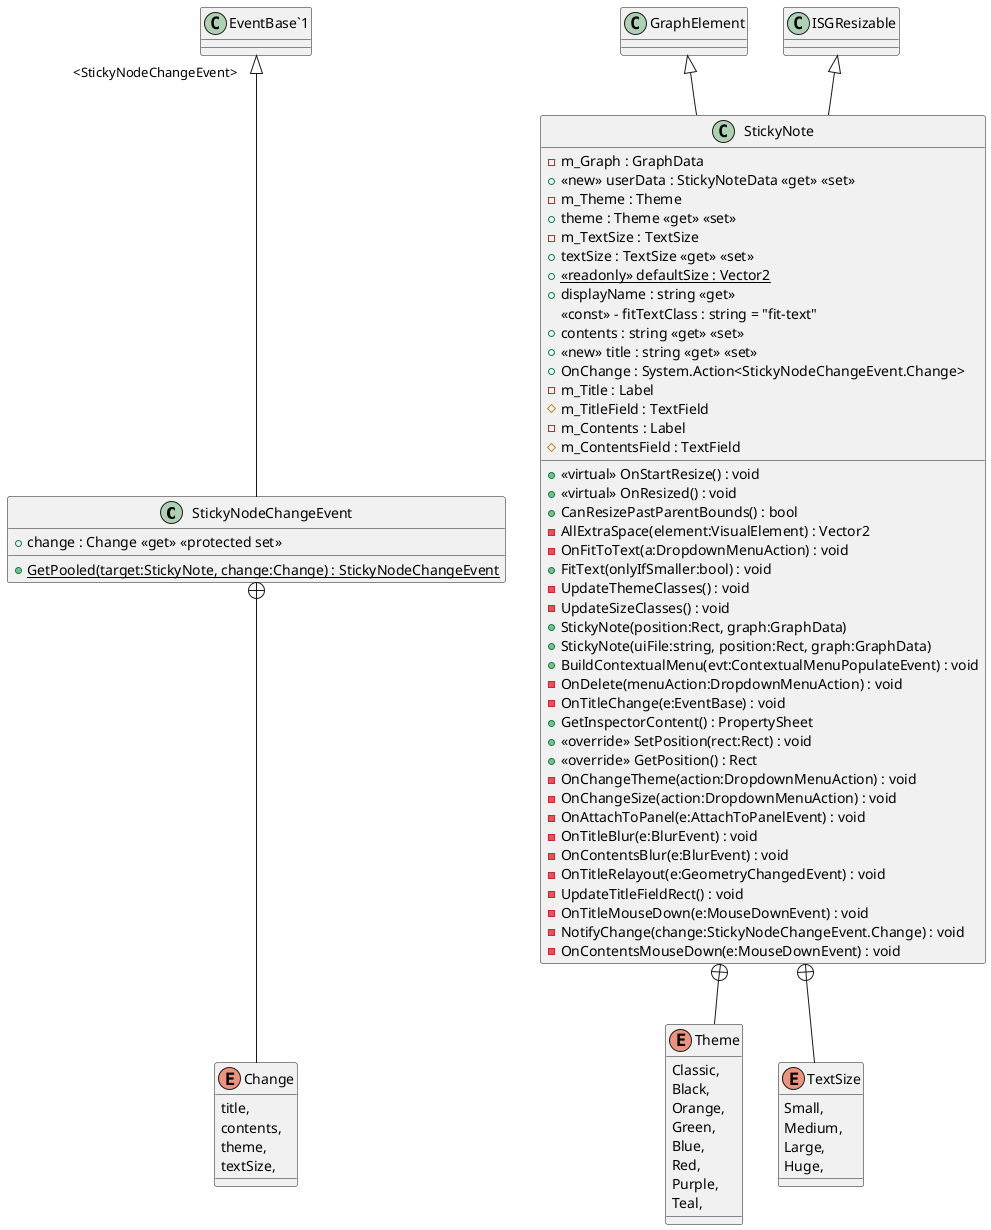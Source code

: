 @startuml
class StickyNodeChangeEvent {
    + {static} GetPooled(target:StickyNote, change:Change) : StickyNodeChangeEvent
    + change : Change <<get>> <<protected set>>
}
class StickyNote {
    - m_Graph : GraphData
    + <<new>> userData : StickyNoteData <<get>> <<set>>
    - m_Theme : Theme
    + theme : Theme <<get>> <<set>>
    - m_TextSize : TextSize
    + textSize : TextSize <<get>> <<set>>
    + <<virtual>> OnStartResize() : void
    + <<virtual>> OnResized() : void
    + CanResizePastParentBounds() : bool
    - AllExtraSpace(element:VisualElement) : Vector2
    - OnFitToText(a:DropdownMenuAction) : void
    + FitText(onlyIfSmaller:bool) : void
    - UpdateThemeClasses() : void
    - UpdateSizeClasses() : void
    + {static} <<readonly>> defaultSize : Vector2
    + StickyNote(position:Rect, graph:GraphData)
    + displayName : string <<get>>
    + StickyNote(uiFile:string, position:Rect, graph:GraphData)
    + BuildContextualMenu(evt:ContextualMenuPopulateEvent) : void
    - OnDelete(menuAction:DropdownMenuAction) : void
    - OnTitleChange(e:EventBase) : void
    + GetInspectorContent() : PropertySheet
    <<const>> - fitTextClass : string = "fit-text"
    + <<override>> SetPosition(rect:Rect) : void
    + <<override>> GetPosition() : Rect
    + contents : string <<get>> <<set>>
    + <<new>> title : string <<get>> <<set>>
    - OnChangeTheme(action:DropdownMenuAction) : void
    - OnChangeSize(action:DropdownMenuAction) : void
    - OnAttachToPanel(e:AttachToPanelEvent) : void
    - OnTitleBlur(e:BlurEvent) : void
    - OnContentsBlur(e:BlurEvent) : void
    - OnTitleRelayout(e:GeometryChangedEvent) : void
    - UpdateTitleFieldRect() : void
    - OnTitleMouseDown(e:MouseDownEvent) : void
    - NotifyChange(change:StickyNodeChangeEvent.Change) : void
    + OnChange : System.Action<StickyNodeChangeEvent.Change>
    - OnContentsMouseDown(e:MouseDownEvent) : void
    - m_Title : Label
    # m_TitleField : TextField
    - m_Contents : Label
    # m_ContentsField : TextField
}
enum Change {
    title,
    contents,
    theme,
    textSize,
}
enum Theme {
    Classic,
    Black,
    Orange,
    Green,
    Blue,
    Red,
    Purple,
    Teal,
}
enum TextSize {
    Small,
    Medium,
    Large,
    Huge,
}
"EventBase`1" "<StickyNodeChangeEvent>" <|-- StickyNodeChangeEvent
GraphElement <|-- StickyNote
ISGResizable <|-- StickyNote
StickyNodeChangeEvent +-- Change
StickyNote +-- Theme
StickyNote +-- TextSize
@enduml
